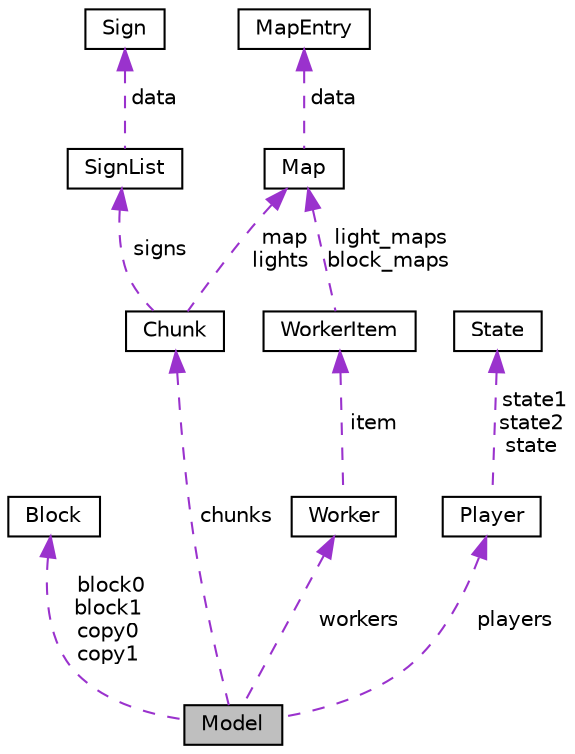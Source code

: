 digraph "Model"
{
 // LATEX_PDF_SIZE
  edge [fontname="Helvetica",fontsize="10",labelfontname="Helvetica",labelfontsize="10"];
  node [fontname="Helvetica",fontsize="10",shape=record];
  Node1 [label="Model",height=0.2,width=0.4,color="black", fillcolor="grey75", style="filled", fontcolor="black",tooltip=" "];
  Node2 -> Node1 [dir="back",color="darkorchid3",fontsize="10",style="dashed",label=" block0\nblock1\ncopy0\ncopy1" ,fontname="Helvetica"];
  Node2 [label="Block",height=0.2,width=0.4,color="black", fillcolor="white", style="filled",URL="$structBlock.html",tooltip=" "];
  Node3 -> Node1 [dir="back",color="darkorchid3",fontsize="10",style="dashed",label=" chunks" ,fontname="Helvetica"];
  Node3 [label="Chunk",height=0.2,width=0.4,color="black", fillcolor="white", style="filled",URL="$structChunk.html",tooltip=" "];
  Node4 -> Node3 [dir="back",color="darkorchid3",fontsize="10",style="dashed",label=" signs" ,fontname="Helvetica"];
  Node4 [label="SignList",height=0.2,width=0.4,color="black", fillcolor="white", style="filled",URL="$structSignList.html",tooltip=" "];
  Node5 -> Node4 [dir="back",color="darkorchid3",fontsize="10",style="dashed",label=" data" ,fontname="Helvetica"];
  Node5 [label="Sign",height=0.2,width=0.4,color="black", fillcolor="white", style="filled",URL="$structSign.html",tooltip=" "];
  Node6 -> Node3 [dir="back",color="darkorchid3",fontsize="10",style="dashed",label=" map\nlights" ,fontname="Helvetica"];
  Node6 [label="Map",height=0.2,width=0.4,color="black", fillcolor="white", style="filled",URL="$structMap.html",tooltip=" "];
  Node7 -> Node6 [dir="back",color="darkorchid3",fontsize="10",style="dashed",label=" data" ,fontname="Helvetica"];
  Node7 [label="MapEntry",height=0.2,width=0.4,color="black", fillcolor="white", style="filled",URL="$unionMapEntry.html",tooltip=" "];
  Node8 -> Node1 [dir="back",color="darkorchid3",fontsize="10",style="dashed",label=" workers" ,fontname="Helvetica"];
  Node8 [label="Worker",height=0.2,width=0.4,color="black", fillcolor="white", style="filled",URL="$structWorker.html",tooltip=" "];
  Node9 -> Node8 [dir="back",color="darkorchid3",fontsize="10",style="dashed",label=" item" ,fontname="Helvetica"];
  Node9 [label="WorkerItem",height=0.2,width=0.4,color="black", fillcolor="white", style="filled",URL="$structWorkerItem.html",tooltip=" "];
  Node6 -> Node9 [dir="back",color="darkorchid3",fontsize="10",style="dashed",label=" light_maps\nblock_maps" ,fontname="Helvetica"];
  Node10 -> Node1 [dir="back",color="darkorchid3",fontsize="10",style="dashed",label=" players" ,fontname="Helvetica"];
  Node10 [label="Player",height=0.2,width=0.4,color="black", fillcolor="white", style="filled",URL="$structPlayer.html",tooltip=" "];
  Node11 -> Node10 [dir="back",color="darkorchid3",fontsize="10",style="dashed",label=" state1\nstate2\nstate" ,fontname="Helvetica"];
  Node11 [label="State",height=0.2,width=0.4,color="black", fillcolor="white", style="filled",URL="$structState.html",tooltip=" "];
}
